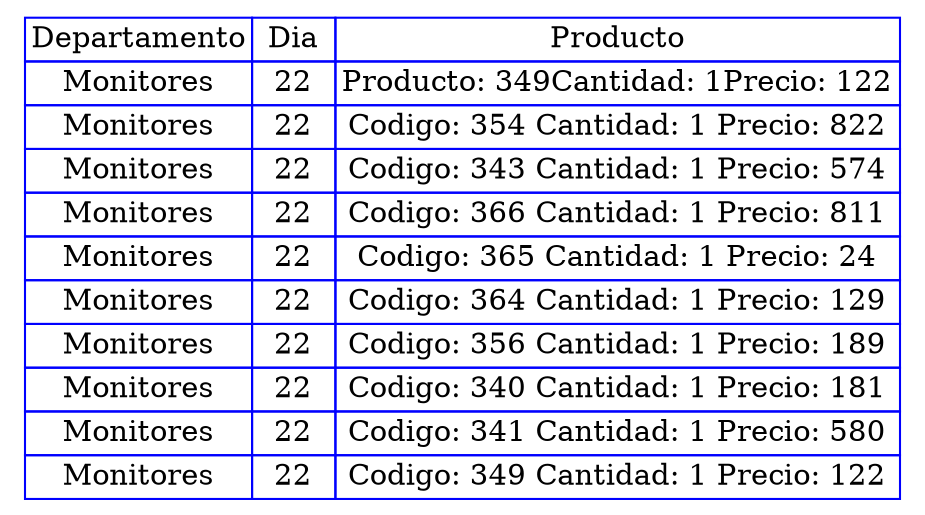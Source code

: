 digraph {
    tbl[
     shape=plaintext
     label=<
     <table border='0' cellborder='1' color='blue' cellspacing='0'>
<tr> <td>Departamento</td> <td> Dia </td> <td>Producto</td></tr>
<tr>
<td>Monitores</td>
<td>22</td>
<td>Producto: 349
Cantidad: 1
Precio: 122</td>
</tr><tr>
<td>Monitores</td>
<td>22</td>
<td>Codigo: 354 
Cantidad: 1 
Precio: 822</td>
</tr>
<tr>
<td>Monitores</td>
<td>22</td>
<td>Codigo: 343 
Cantidad: 1 
Precio: 574</td>
</tr>
<tr>
<td>Monitores</td>
<td>22</td>
<td>Codigo: 366 
Cantidad: 1 
Precio: 811</td>
</tr>
<tr>
<td>Monitores</td>
<td>22</td>
<td>Codigo: 365 
Cantidad: 1 
Precio: 24</td>
</tr>
<tr>
<td>Monitores</td>
<td>22</td>
<td>Codigo: 364 
Cantidad: 1 
Precio: 129</td>
</tr>
<tr>
<td>Monitores</td>
<td>22</td>
<td>Codigo: 356 
Cantidad: 1 
Precio: 189</td>
</tr>
<tr>
<td>Monitores</td>
<td>22</td>
<td>Codigo: 340 
Cantidad: 1 
Precio: 181</td>
</tr>
<tr>
<td>Monitores</td>
<td>22</td>
<td>Codigo: 341 
Cantidad: 1 
Precio: 580</td>
</tr>
<tr>
<td>Monitores</td>
<td>22</td>
<td>Codigo: 349 
Cantidad: 1 
Precio: 122</td>
</tr>
</table>
    >];
}